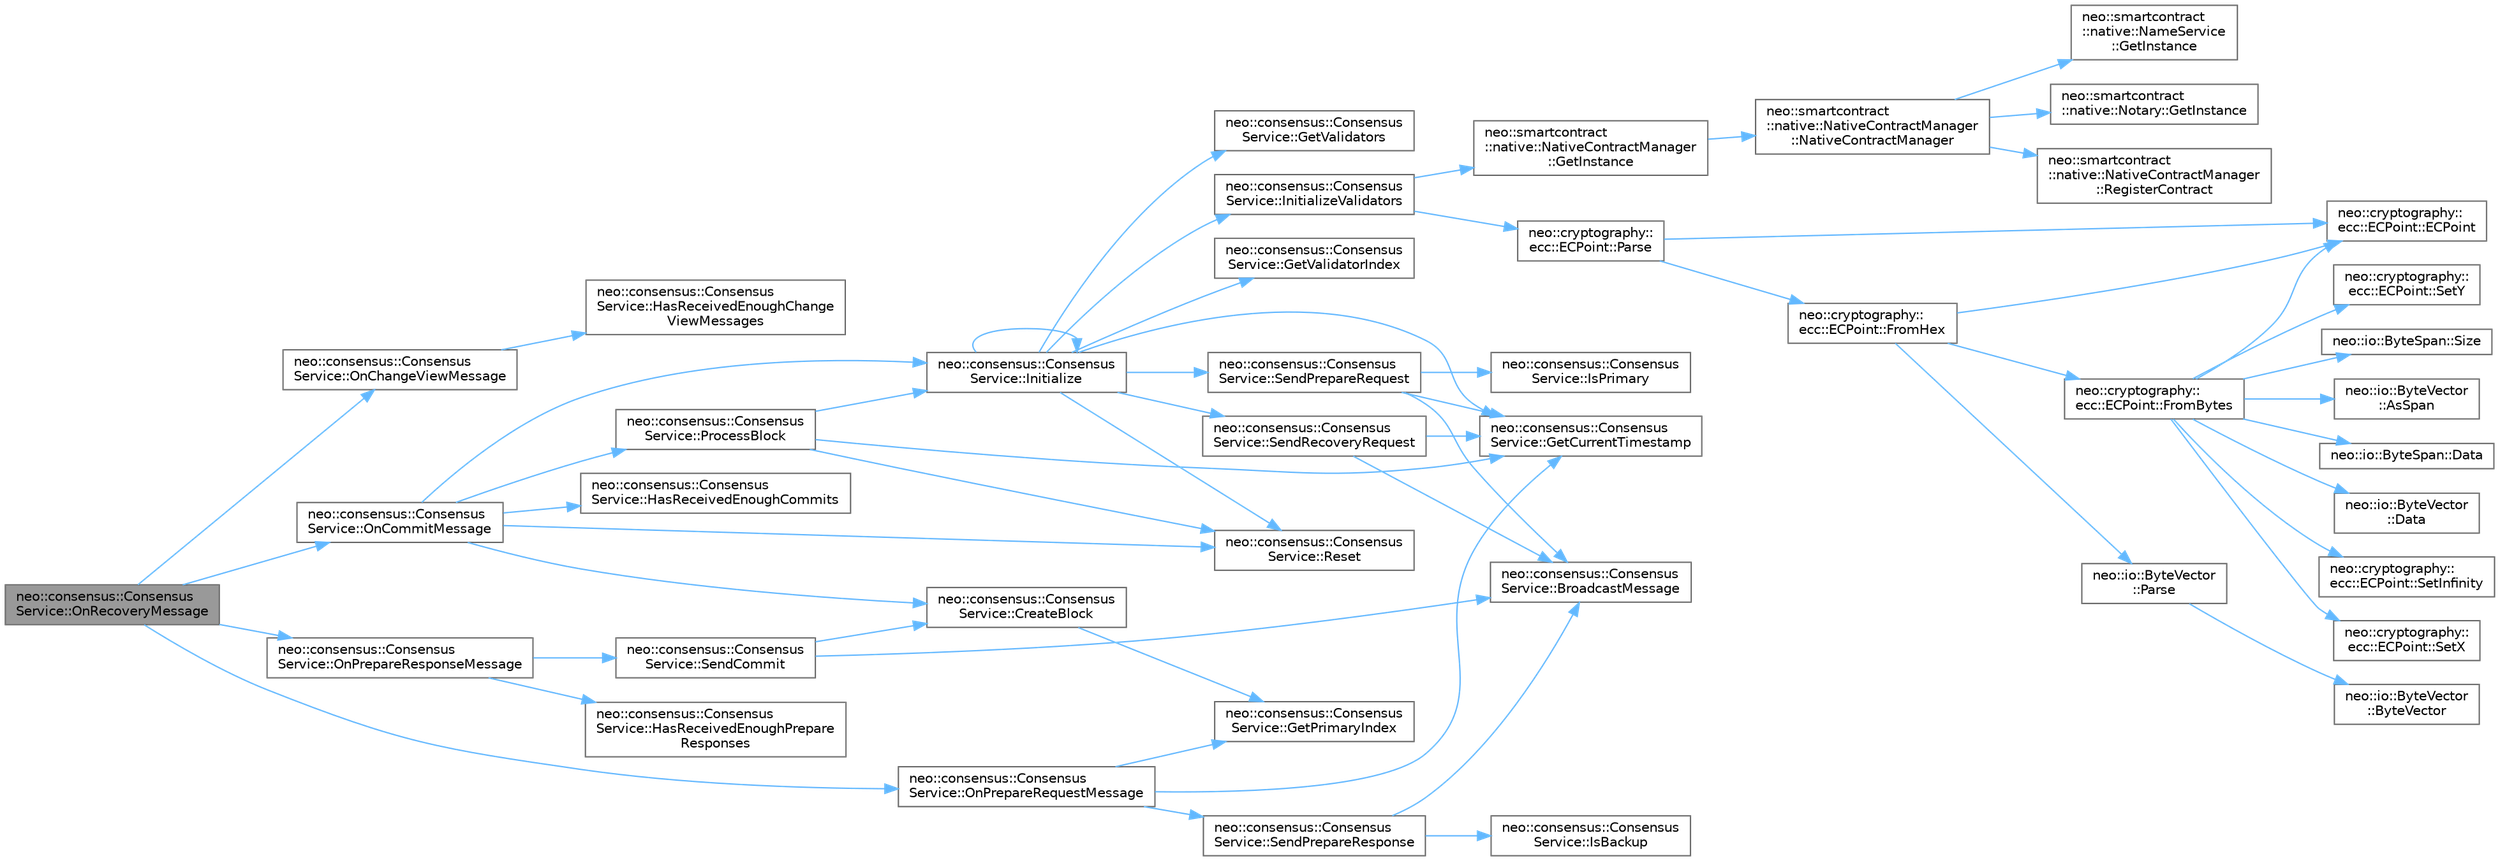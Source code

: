 digraph "neo::consensus::ConsensusService::OnRecoveryMessage"
{
 // LATEX_PDF_SIZE
  bgcolor="transparent";
  edge [fontname=Helvetica,fontsize=10,labelfontname=Helvetica,labelfontsize=10];
  node [fontname=Helvetica,fontsize=10,shape=box,height=0.2,width=0.4];
  rankdir="LR";
  Node1 [id="Node000001",label="neo::consensus::Consensus\lService::OnRecoveryMessage",height=0.2,width=0.4,color="gray40", fillcolor="grey60", style="filled", fontcolor="black",tooltip="Handles a recovery message."];
  Node1 -> Node2 [id="edge1_Node000001_Node000002",color="steelblue1",style="solid",tooltip=" "];
  Node2 [id="Node000002",label="neo::consensus::Consensus\lService::OnChangeViewMessage",height=0.2,width=0.4,color="grey40", fillcolor="white", style="filled",URL="$classneo_1_1consensus_1_1_consensus_service.html#aa29dd61ffa21e214682792d81036deba",tooltip="Handles a change view message."];
  Node2 -> Node3 [id="edge2_Node000002_Node000003",color="steelblue1",style="solid",tooltip=" "];
  Node3 [id="Node000003",label="neo::consensus::Consensus\lService::HasReceivedEnoughChange\lViewMessages",height=0.2,width=0.4,color="grey40", fillcolor="white", style="filled",URL="$classneo_1_1consensus_1_1_consensus_service.html#a82b5913a52e59ed2a29da4dea363ea64",tooltip="Checks if the node has received enough change view messages."];
  Node1 -> Node4 [id="edge3_Node000001_Node000004",color="steelblue1",style="solid",tooltip=" "];
  Node4 [id="Node000004",label="neo::consensus::Consensus\lService::OnCommitMessage",height=0.2,width=0.4,color="grey40", fillcolor="white", style="filled",URL="$classneo_1_1consensus_1_1_consensus_service.html#a83a72be5c8d1b89009b67b747a797a6f",tooltip="Handles a commit message."];
  Node4 -> Node5 [id="edge4_Node000004_Node000005",color="steelblue1",style="solid",tooltip=" "];
  Node5 [id="Node000005",label="neo::consensus::Consensus\lService::CreateBlock",height=0.2,width=0.4,color="grey40", fillcolor="white", style="filled",URL="$classneo_1_1consensus_1_1_consensus_service.html#ae69077344a347c0dca7f21252afa44bf",tooltip="Creates a block."];
  Node5 -> Node6 [id="edge5_Node000005_Node000006",color="steelblue1",style="solid",tooltip=" "];
  Node6 [id="Node000006",label="neo::consensus::Consensus\lService::GetPrimaryIndex",height=0.2,width=0.4,color="grey40", fillcolor="white", style="filled",URL="$classneo_1_1consensus_1_1_consensus_service.html#a720cf307f8a925e9f83995c076f9339c",tooltip="Gets the primary index."];
  Node4 -> Node7 [id="edge6_Node000004_Node000007",color="steelblue1",style="solid",tooltip=" "];
  Node7 [id="Node000007",label="neo::consensus::Consensus\lService::HasReceivedEnoughCommits",height=0.2,width=0.4,color="grey40", fillcolor="white", style="filled",URL="$classneo_1_1consensus_1_1_consensus_service.html#a24ddc6439dfe2ba8371c08e5704c6083",tooltip="Checks if the node has received enough commits."];
  Node4 -> Node8 [id="edge7_Node000004_Node000008",color="steelblue1",style="solid",tooltip=" "];
  Node8 [id="Node000008",label="neo::consensus::Consensus\lService::Initialize",height=0.2,width=0.4,color="grey40", fillcolor="white", style="filled",URL="$classneo_1_1consensus_1_1_consensus_service.html#ac32ca5a08869bee2a0e6d2f4c57ec6ac",tooltip="Initializes the consensus."];
  Node8 -> Node9 [id="edge8_Node000008_Node000009",color="steelblue1",style="solid",tooltip=" "];
  Node9 [id="Node000009",label="neo::consensus::Consensus\lService::GetCurrentTimestamp",height=0.2,width=0.4,color="grey40", fillcolor="white", style="filled",URL="$classneo_1_1consensus_1_1_consensus_service.html#aedb439ce9277df384ff3b06ffedb26c5",tooltip="Gets the current timestamp."];
  Node8 -> Node10 [id="edge9_Node000008_Node000010",color="steelblue1",style="solid",tooltip=" "];
  Node10 [id="Node000010",label="neo::consensus::Consensus\lService::GetValidatorIndex",height=0.2,width=0.4,color="grey40", fillcolor="white", style="filled",URL="$classneo_1_1consensus_1_1_consensus_service.html#ac49a28f8a457876dd3824ffc7346566d",tooltip="Gets the validator index."];
  Node8 -> Node11 [id="edge10_Node000008_Node000011",color="steelblue1",style="solid",tooltip=" "];
  Node11 [id="Node000011",label="neo::consensus::Consensus\lService::GetValidators",height=0.2,width=0.4,color="grey40", fillcolor="white", style="filled",URL="$classneo_1_1consensus_1_1_consensus_service.html#adb37a17e0d22c9123c2e558c1785f264",tooltip="Gets the validators."];
  Node8 -> Node8 [id="edge11_Node000008_Node000008",color="steelblue1",style="solid",tooltip=" "];
  Node8 -> Node12 [id="edge12_Node000008_Node000012",color="steelblue1",style="solid",tooltip=" "];
  Node12 [id="Node000012",label="neo::consensus::Consensus\lService::InitializeValidators",height=0.2,width=0.4,color="grey40", fillcolor="white", style="filled",URL="$classneo_1_1consensus_1_1_consensus_service.html#aeaa66e6c15fb6e4e573581534cffb842",tooltip="Initializes the validators."];
  Node12 -> Node13 [id="edge13_Node000012_Node000013",color="steelblue1",style="solid",tooltip=" "];
  Node13 [id="Node000013",label="neo::smartcontract\l::native::NativeContractManager\l::GetInstance",height=0.2,width=0.4,color="grey40", fillcolor="white", style="filled",URL="$classneo_1_1smartcontract_1_1native_1_1_native_contract_manager.html#a625f98f56356754afc948c4638310de7",tooltip="Gets the instance."];
  Node13 -> Node14 [id="edge14_Node000013_Node000014",color="steelblue1",style="solid",tooltip=" "];
  Node14 [id="Node000014",label="neo::smartcontract\l::native::NativeContractManager\l::NativeContractManager",height=0.2,width=0.4,color="grey40", fillcolor="white", style="filled",URL="$classneo_1_1smartcontract_1_1native_1_1_native_contract_manager.html#a0a99c45b746bdeede4dc58612deb9a36",tooltip=" "];
  Node14 -> Node15 [id="edge15_Node000014_Node000015",color="steelblue1",style="solid",tooltip=" "];
  Node15 [id="Node000015",label="neo::smartcontract\l::native::NameService\l::GetInstance",height=0.2,width=0.4,color="grey40", fillcolor="white", style="filled",URL="$classneo_1_1smartcontract_1_1native_1_1_name_service.html#a4a17051f47e3e781b9d714b05f275099",tooltip="Gets the instance."];
  Node14 -> Node16 [id="edge16_Node000014_Node000016",color="steelblue1",style="solid",tooltip=" "];
  Node16 [id="Node000016",label="neo::smartcontract\l::native::Notary::GetInstance",height=0.2,width=0.4,color="grey40", fillcolor="white", style="filled",URL="$classneo_1_1smartcontract_1_1native_1_1_notary.html#a65c2b739b0f132b03fe73ec911a98e2e",tooltip="Gets the instance."];
  Node14 -> Node17 [id="edge17_Node000014_Node000017",color="steelblue1",style="solid",tooltip=" "];
  Node17 [id="Node000017",label="neo::smartcontract\l::native::NativeContractManager\l::RegisterContract",height=0.2,width=0.4,color="grey40", fillcolor="white", style="filled",URL="$classneo_1_1smartcontract_1_1native_1_1_native_contract_manager.html#a76618f2ad3e6d3a7a61ec0b4952c62b8",tooltip="Registers a contract."];
  Node12 -> Node18 [id="edge18_Node000012_Node000018",color="steelblue1",style="solid",tooltip=" "];
  Node18 [id="Node000018",label="neo::cryptography::\lecc::ECPoint::Parse",height=0.2,width=0.4,color="grey40", fillcolor="white", style="filled",URL="$classneo_1_1cryptography_1_1ecc_1_1_e_c_point.html#a1c75d3fc7ae853e91db5d592b39a2ebb",tooltip="Parses an ECPoint from a hex string."];
  Node18 -> Node19 [id="edge19_Node000018_Node000019",color="steelblue1",style="solid",tooltip=" "];
  Node19 [id="Node000019",label="neo::cryptography::\lecc::ECPoint::ECPoint",height=0.2,width=0.4,color="grey40", fillcolor="white", style="filled",URL="$classneo_1_1cryptography_1_1ecc_1_1_e_c_point.html#ae4a83f7a5dcc95b65abd3e694adff846",tooltip="Constructs an empty ECPoint."];
  Node18 -> Node20 [id="edge20_Node000018_Node000020",color="steelblue1",style="solid",tooltip=" "];
  Node20 [id="Node000020",label="neo::cryptography::\lecc::ECPoint::FromHex",height=0.2,width=0.4,color="grey40", fillcolor="white", style="filled",URL="$classneo_1_1cryptography_1_1ecc_1_1_e_c_point.html#aee2f331e27180796eeaea7f7a195c7e4",tooltip="Creates an ECPoint from a hex string."];
  Node20 -> Node19 [id="edge21_Node000020_Node000019",color="steelblue1",style="solid",tooltip=" "];
  Node20 -> Node21 [id="edge22_Node000020_Node000021",color="steelblue1",style="solid",tooltip=" "];
  Node21 [id="Node000021",label="neo::cryptography::\lecc::ECPoint::FromBytes",height=0.2,width=0.4,color="grey40", fillcolor="white", style="filled",URL="$classneo_1_1cryptography_1_1ecc_1_1_e_c_point.html#a76149bc8215c7297d3bd54d273bdaaca",tooltip="Creates an ECPoint from a byte array."];
  Node21 -> Node22 [id="edge23_Node000021_Node000022",color="steelblue1",style="solid",tooltip=" "];
  Node22 [id="Node000022",label="neo::io::ByteVector\l::AsSpan",height=0.2,width=0.4,color="grey40", fillcolor="white", style="filled",URL="$classneo_1_1io_1_1_byte_vector.html#a95791d958ed4ec88d32e811b51d90451",tooltip="Converts the ByteVector to a ByteSpan."];
  Node21 -> Node23 [id="edge24_Node000021_Node000023",color="steelblue1",style="solid",tooltip=" "];
  Node23 [id="Node000023",label="neo::io::ByteSpan::Data",height=0.2,width=0.4,color="grey40", fillcolor="white", style="filled",URL="$classneo_1_1io_1_1_byte_span.html#a0285a19eb5cd212ecd1079e0bc5e494c",tooltip="Gets a pointer to the data."];
  Node21 -> Node24 [id="edge25_Node000021_Node000024",color="steelblue1",style="solid",tooltip=" "];
  Node24 [id="Node000024",label="neo::io::ByteVector\l::Data",height=0.2,width=0.4,color="grey40", fillcolor="white", style="filled",URL="$classneo_1_1io_1_1_byte_vector.html#a971af50d2778c4435c924cf4b839e8a1",tooltip="Gets a pointer to the data."];
  Node21 -> Node19 [id="edge26_Node000021_Node000019",color="steelblue1",style="solid",tooltip=" "];
  Node21 -> Node25 [id="edge27_Node000021_Node000025",color="steelblue1",style="solid",tooltip=" "];
  Node25 [id="Node000025",label="neo::cryptography::\lecc::ECPoint::SetInfinity",height=0.2,width=0.4,color="grey40", fillcolor="white", style="filled",URL="$classneo_1_1cryptography_1_1ecc_1_1_e_c_point.html#a1dd6d4a8073b2c4effa350fd1eaecb73",tooltip="Sets whether this point is at infinity."];
  Node21 -> Node26 [id="edge28_Node000021_Node000026",color="steelblue1",style="solid",tooltip=" "];
  Node26 [id="Node000026",label="neo::cryptography::\lecc::ECPoint::SetX",height=0.2,width=0.4,color="grey40", fillcolor="white", style="filled",URL="$classneo_1_1cryptography_1_1ecc_1_1_e_c_point.html#abea50aec908986d1271d824ae00400b7",tooltip="Sets the X coordinate."];
  Node21 -> Node27 [id="edge29_Node000021_Node000027",color="steelblue1",style="solid",tooltip=" "];
  Node27 [id="Node000027",label="neo::cryptography::\lecc::ECPoint::SetY",height=0.2,width=0.4,color="grey40", fillcolor="white", style="filled",URL="$classneo_1_1cryptography_1_1ecc_1_1_e_c_point.html#a052a97ced0b56150a48256bbece321c5",tooltip="Sets the Y coordinate."];
  Node21 -> Node28 [id="edge30_Node000021_Node000028",color="steelblue1",style="solid",tooltip=" "];
  Node28 [id="Node000028",label="neo::io::ByteSpan::Size",height=0.2,width=0.4,color="grey40", fillcolor="white", style="filled",URL="$classneo_1_1io_1_1_byte_span.html#a4a869430800a37dcbeefac6f36468fcb",tooltip="Gets the size of the ByteSpan."];
  Node20 -> Node29 [id="edge31_Node000020_Node000029",color="steelblue1",style="solid",tooltip=" "];
  Node29 [id="Node000029",label="neo::io::ByteVector\l::Parse",height=0.2,width=0.4,color="grey40", fillcolor="white", style="filled",URL="$classneo_1_1io_1_1_byte_vector.html#a242d1da5fa393beea8d3f0a8cd14497b",tooltip="Parses a hexadecimal string into a ByteVector."];
  Node29 -> Node30 [id="edge32_Node000029_Node000030",color="steelblue1",style="solid",tooltip=" "];
  Node30 [id="Node000030",label="neo::io::ByteVector\l::ByteVector",height=0.2,width=0.4,color="grey40", fillcolor="white", style="filled",URL="$classneo_1_1io_1_1_byte_vector.html#a8428939dbf8d0f3bf4047d1e2ee4e7a2",tooltip="Constructs an empty ByteVector."];
  Node8 -> Node31 [id="edge33_Node000008_Node000031",color="steelblue1",style="solid",tooltip=" "];
  Node31 [id="Node000031",label="neo::consensus::Consensus\lService::Reset",height=0.2,width=0.4,color="grey40", fillcolor="white", style="filled",URL="$classneo_1_1consensus_1_1_consensus_service.html#afa9f0c06d6216ef759e1519eb0258e43",tooltip="Resets the consensus."];
  Node8 -> Node32 [id="edge34_Node000008_Node000032",color="steelblue1",style="solid",tooltip=" "];
  Node32 [id="Node000032",label="neo::consensus::Consensus\lService::SendPrepareRequest",height=0.2,width=0.4,color="grey40", fillcolor="white", style="filled",URL="$classneo_1_1consensus_1_1_consensus_service.html#ab2c0694585b01af03f7675f0ff3f26c1",tooltip="Sends a prepare request."];
  Node32 -> Node33 [id="edge35_Node000032_Node000033",color="steelblue1",style="solid",tooltip=" "];
  Node33 [id="Node000033",label="neo::consensus::Consensus\lService::BroadcastMessage",height=0.2,width=0.4,color="grey40", fillcolor="white", style="filled",URL="$classneo_1_1consensus_1_1_consensus_service.html#a8ed426660e58a0c403a4eaff8f551b25",tooltip="Broadcasts a message."];
  Node32 -> Node9 [id="edge36_Node000032_Node000009",color="steelblue1",style="solid",tooltip=" "];
  Node32 -> Node34 [id="edge37_Node000032_Node000034",color="steelblue1",style="solid",tooltip=" "];
  Node34 [id="Node000034",label="neo::consensus::Consensus\lService::IsPrimary",height=0.2,width=0.4,color="grey40", fillcolor="white", style="filled",URL="$classneo_1_1consensus_1_1_consensus_service.html#a6e9d22a631e101084577ccca884691db",tooltip="Checks if the node is primary."];
  Node8 -> Node35 [id="edge38_Node000008_Node000035",color="steelblue1",style="solid",tooltip=" "];
  Node35 [id="Node000035",label="neo::consensus::Consensus\lService::SendRecoveryRequest",height=0.2,width=0.4,color="grey40", fillcolor="white", style="filled",URL="$classneo_1_1consensus_1_1_consensus_service.html#a90f628e0ea2ce57d088340645167dc89",tooltip="Sends a recovery request."];
  Node35 -> Node33 [id="edge39_Node000035_Node000033",color="steelblue1",style="solid",tooltip=" "];
  Node35 -> Node9 [id="edge40_Node000035_Node000009",color="steelblue1",style="solid",tooltip=" "];
  Node4 -> Node36 [id="edge41_Node000004_Node000036",color="steelblue1",style="solid",tooltip=" "];
  Node36 [id="Node000036",label="neo::consensus::Consensus\lService::ProcessBlock",height=0.2,width=0.4,color="grey40", fillcolor="white", style="filled",URL="$classneo_1_1consensus_1_1_consensus_service.html#a6d6efb68deb24013a7b35e4f11e7b41a",tooltip="Processes the block."];
  Node36 -> Node9 [id="edge42_Node000036_Node000009",color="steelblue1",style="solid",tooltip=" "];
  Node36 -> Node8 [id="edge43_Node000036_Node000008",color="steelblue1",style="solid",tooltip=" "];
  Node36 -> Node31 [id="edge44_Node000036_Node000031",color="steelblue1",style="solid",tooltip=" "];
  Node4 -> Node31 [id="edge45_Node000004_Node000031",color="steelblue1",style="solid",tooltip=" "];
  Node1 -> Node37 [id="edge46_Node000001_Node000037",color="steelblue1",style="solid",tooltip=" "];
  Node37 [id="Node000037",label="neo::consensus::Consensus\lService::OnPrepareRequestMessage",height=0.2,width=0.4,color="grey40", fillcolor="white", style="filled",URL="$classneo_1_1consensus_1_1_consensus_service.html#a98ba22c37a83599e81ca98147fdee189",tooltip="Handles a prepare request message."];
  Node37 -> Node9 [id="edge47_Node000037_Node000009",color="steelblue1",style="solid",tooltip=" "];
  Node37 -> Node6 [id="edge48_Node000037_Node000006",color="steelblue1",style="solid",tooltip=" "];
  Node37 -> Node38 [id="edge49_Node000037_Node000038",color="steelblue1",style="solid",tooltip=" "];
  Node38 [id="Node000038",label="neo::consensus::Consensus\lService::SendPrepareResponse",height=0.2,width=0.4,color="grey40", fillcolor="white", style="filled",URL="$classneo_1_1consensus_1_1_consensus_service.html#af315e249764d847e32c9f264f016258a",tooltip="Sends a prepare response."];
  Node38 -> Node33 [id="edge50_Node000038_Node000033",color="steelblue1",style="solid",tooltip=" "];
  Node38 -> Node39 [id="edge51_Node000038_Node000039",color="steelblue1",style="solid",tooltip=" "];
  Node39 [id="Node000039",label="neo::consensus::Consensus\lService::IsBackup",height=0.2,width=0.4,color="grey40", fillcolor="white", style="filled",URL="$classneo_1_1consensus_1_1_consensus_service.html#acb8307b48e7f2606bb33c5981f2937ca",tooltip="Checks if the node is backup."];
  Node1 -> Node40 [id="edge52_Node000001_Node000040",color="steelblue1",style="solid",tooltip=" "];
  Node40 [id="Node000040",label="neo::consensus::Consensus\lService::OnPrepareResponseMessage",height=0.2,width=0.4,color="grey40", fillcolor="white", style="filled",URL="$classneo_1_1consensus_1_1_consensus_service.html#a13de0b791af7dd155edd1e6810d039ce",tooltip="Handles a prepare response message."];
  Node40 -> Node41 [id="edge53_Node000040_Node000041",color="steelblue1",style="solid",tooltip=" "];
  Node41 [id="Node000041",label="neo::consensus::Consensus\lService::HasReceivedEnoughPrepare\lResponses",height=0.2,width=0.4,color="grey40", fillcolor="white", style="filled",URL="$classneo_1_1consensus_1_1_consensus_service.html#add0dc219e8a5ace02e8fa909e02174a8",tooltip="Checks if the node has received enough prepare responses."];
  Node40 -> Node42 [id="edge54_Node000040_Node000042",color="steelblue1",style="solid",tooltip=" "];
  Node42 [id="Node000042",label="neo::consensus::Consensus\lService::SendCommit",height=0.2,width=0.4,color="grey40", fillcolor="white", style="filled",URL="$classneo_1_1consensus_1_1_consensus_service.html#ab42217a451445c8e62f9276da994e0a2",tooltip="Sends a commit."];
  Node42 -> Node33 [id="edge55_Node000042_Node000033",color="steelblue1",style="solid",tooltip=" "];
  Node42 -> Node5 [id="edge56_Node000042_Node000005",color="steelblue1",style="solid",tooltip=" "];
}
